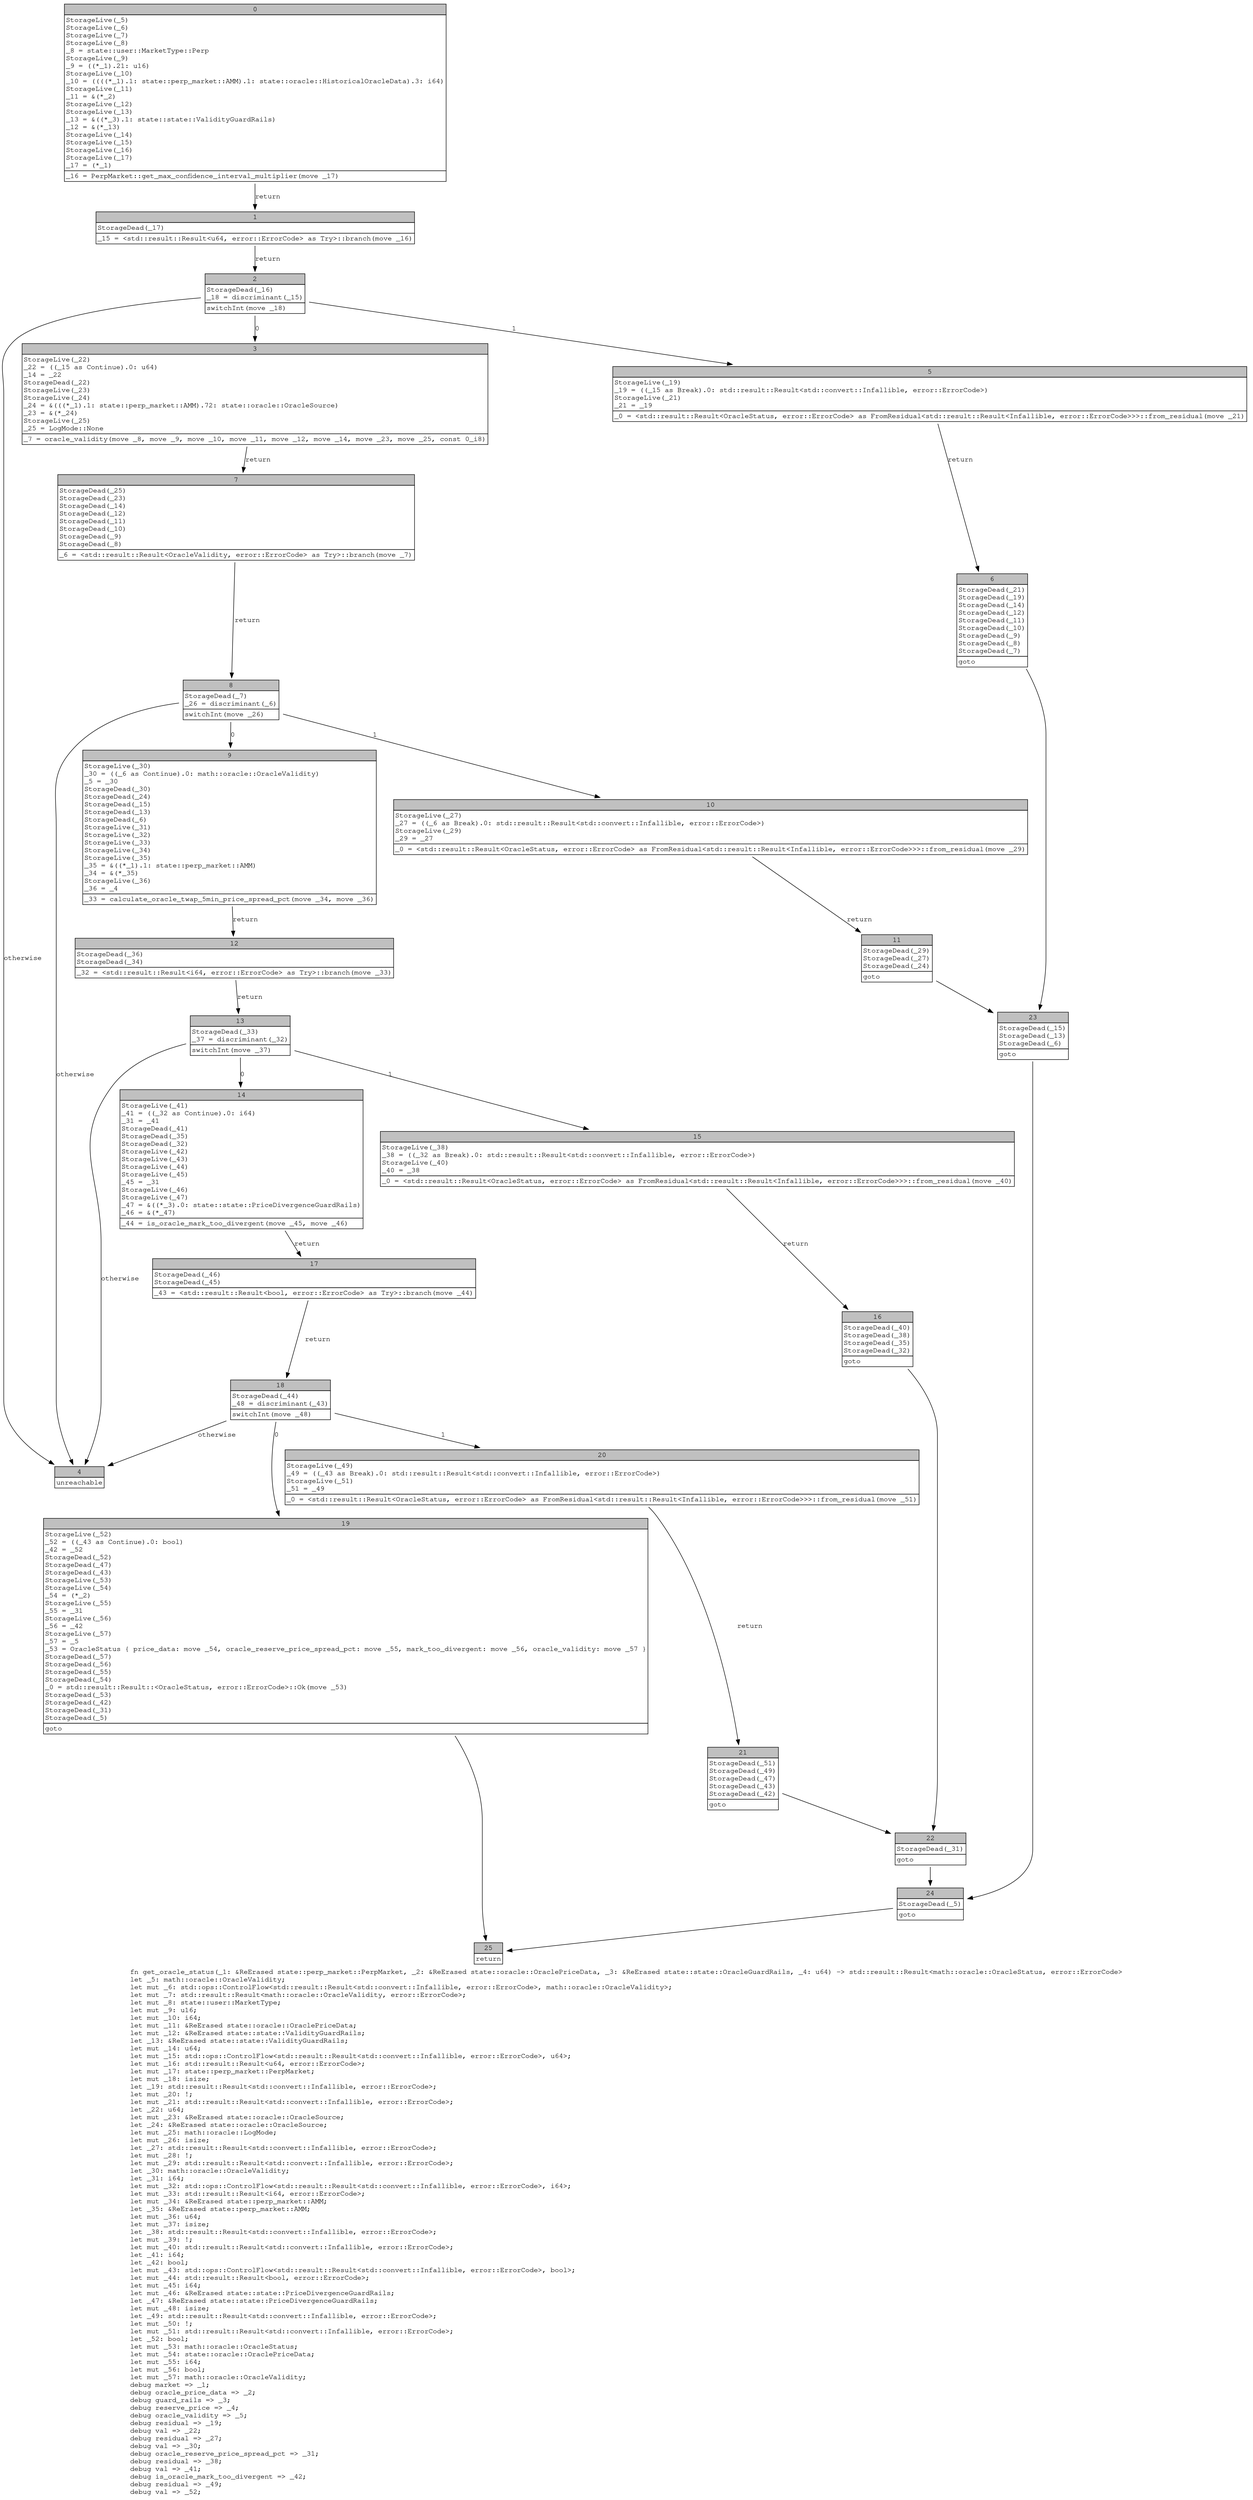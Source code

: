 digraph Mir_0_2520 {
    graph [fontname="Courier, monospace"];
    node [fontname="Courier, monospace"];
    edge [fontname="Courier, monospace"];
    label=<fn get_oracle_status(_1: &amp;ReErased state::perp_market::PerpMarket, _2: &amp;ReErased state::oracle::OraclePriceData, _3: &amp;ReErased state::state::OracleGuardRails, _4: u64) -&gt; std::result::Result&lt;math::oracle::OracleStatus, error::ErrorCode&gt;<br align="left"/>let _5: math::oracle::OracleValidity;<br align="left"/>let mut _6: std::ops::ControlFlow&lt;std::result::Result&lt;std::convert::Infallible, error::ErrorCode&gt;, math::oracle::OracleValidity&gt;;<br align="left"/>let mut _7: std::result::Result&lt;math::oracle::OracleValidity, error::ErrorCode&gt;;<br align="left"/>let mut _8: state::user::MarketType;<br align="left"/>let mut _9: u16;<br align="left"/>let mut _10: i64;<br align="left"/>let mut _11: &amp;ReErased state::oracle::OraclePriceData;<br align="left"/>let mut _12: &amp;ReErased state::state::ValidityGuardRails;<br align="left"/>let _13: &amp;ReErased state::state::ValidityGuardRails;<br align="left"/>let mut _14: u64;<br align="left"/>let mut _15: std::ops::ControlFlow&lt;std::result::Result&lt;std::convert::Infallible, error::ErrorCode&gt;, u64&gt;;<br align="left"/>let mut _16: std::result::Result&lt;u64, error::ErrorCode&gt;;<br align="left"/>let mut _17: state::perp_market::PerpMarket;<br align="left"/>let mut _18: isize;<br align="left"/>let _19: std::result::Result&lt;std::convert::Infallible, error::ErrorCode&gt;;<br align="left"/>let mut _20: !;<br align="left"/>let mut _21: std::result::Result&lt;std::convert::Infallible, error::ErrorCode&gt;;<br align="left"/>let _22: u64;<br align="left"/>let mut _23: &amp;ReErased state::oracle::OracleSource;<br align="left"/>let _24: &amp;ReErased state::oracle::OracleSource;<br align="left"/>let mut _25: math::oracle::LogMode;<br align="left"/>let mut _26: isize;<br align="left"/>let _27: std::result::Result&lt;std::convert::Infallible, error::ErrorCode&gt;;<br align="left"/>let mut _28: !;<br align="left"/>let mut _29: std::result::Result&lt;std::convert::Infallible, error::ErrorCode&gt;;<br align="left"/>let _30: math::oracle::OracleValidity;<br align="left"/>let _31: i64;<br align="left"/>let mut _32: std::ops::ControlFlow&lt;std::result::Result&lt;std::convert::Infallible, error::ErrorCode&gt;, i64&gt;;<br align="left"/>let mut _33: std::result::Result&lt;i64, error::ErrorCode&gt;;<br align="left"/>let mut _34: &amp;ReErased state::perp_market::AMM;<br align="left"/>let _35: &amp;ReErased state::perp_market::AMM;<br align="left"/>let mut _36: u64;<br align="left"/>let mut _37: isize;<br align="left"/>let _38: std::result::Result&lt;std::convert::Infallible, error::ErrorCode&gt;;<br align="left"/>let mut _39: !;<br align="left"/>let mut _40: std::result::Result&lt;std::convert::Infallible, error::ErrorCode&gt;;<br align="left"/>let _41: i64;<br align="left"/>let _42: bool;<br align="left"/>let mut _43: std::ops::ControlFlow&lt;std::result::Result&lt;std::convert::Infallible, error::ErrorCode&gt;, bool&gt;;<br align="left"/>let mut _44: std::result::Result&lt;bool, error::ErrorCode&gt;;<br align="left"/>let mut _45: i64;<br align="left"/>let mut _46: &amp;ReErased state::state::PriceDivergenceGuardRails;<br align="left"/>let _47: &amp;ReErased state::state::PriceDivergenceGuardRails;<br align="left"/>let mut _48: isize;<br align="left"/>let _49: std::result::Result&lt;std::convert::Infallible, error::ErrorCode&gt;;<br align="left"/>let mut _50: !;<br align="left"/>let mut _51: std::result::Result&lt;std::convert::Infallible, error::ErrorCode&gt;;<br align="left"/>let _52: bool;<br align="left"/>let mut _53: math::oracle::OracleStatus;<br align="left"/>let mut _54: state::oracle::OraclePriceData;<br align="left"/>let mut _55: i64;<br align="left"/>let mut _56: bool;<br align="left"/>let mut _57: math::oracle::OracleValidity;<br align="left"/>debug market =&gt; _1;<br align="left"/>debug oracle_price_data =&gt; _2;<br align="left"/>debug guard_rails =&gt; _3;<br align="left"/>debug reserve_price =&gt; _4;<br align="left"/>debug oracle_validity =&gt; _5;<br align="left"/>debug residual =&gt; _19;<br align="left"/>debug val =&gt; _22;<br align="left"/>debug residual =&gt; _27;<br align="left"/>debug val =&gt; _30;<br align="left"/>debug oracle_reserve_price_spread_pct =&gt; _31;<br align="left"/>debug residual =&gt; _38;<br align="left"/>debug val =&gt; _41;<br align="left"/>debug is_oracle_mark_too_divergent =&gt; _42;<br align="left"/>debug residual =&gt; _49;<br align="left"/>debug val =&gt; _52;<br align="left"/>>;
    bb0__0_2520 [shape="none", label=<<table border="0" cellborder="1" cellspacing="0"><tr><td bgcolor="gray" align="center" colspan="1">0</td></tr><tr><td align="left" balign="left">StorageLive(_5)<br/>StorageLive(_6)<br/>StorageLive(_7)<br/>StorageLive(_8)<br/>_8 = state::user::MarketType::Perp<br/>StorageLive(_9)<br/>_9 = ((*_1).21: u16)<br/>StorageLive(_10)<br/>_10 = ((((*_1).1: state::perp_market::AMM).1: state::oracle::HistoricalOracleData).3: i64)<br/>StorageLive(_11)<br/>_11 = &amp;(*_2)<br/>StorageLive(_12)<br/>StorageLive(_13)<br/>_13 = &amp;((*_3).1: state::state::ValidityGuardRails)<br/>_12 = &amp;(*_13)<br/>StorageLive(_14)<br/>StorageLive(_15)<br/>StorageLive(_16)<br/>StorageLive(_17)<br/>_17 = (*_1)<br/></td></tr><tr><td align="left">_16 = PerpMarket::get_max_confidence_interval_multiplier(move _17)</td></tr></table>>];
    bb1__0_2520 [shape="none", label=<<table border="0" cellborder="1" cellspacing="0"><tr><td bgcolor="gray" align="center" colspan="1">1</td></tr><tr><td align="left" balign="left">StorageDead(_17)<br/></td></tr><tr><td align="left">_15 = &lt;std::result::Result&lt;u64, error::ErrorCode&gt; as Try&gt;::branch(move _16)</td></tr></table>>];
    bb2__0_2520 [shape="none", label=<<table border="0" cellborder="1" cellspacing="0"><tr><td bgcolor="gray" align="center" colspan="1">2</td></tr><tr><td align="left" balign="left">StorageDead(_16)<br/>_18 = discriminant(_15)<br/></td></tr><tr><td align="left">switchInt(move _18)</td></tr></table>>];
    bb3__0_2520 [shape="none", label=<<table border="0" cellborder="1" cellspacing="0"><tr><td bgcolor="gray" align="center" colspan="1">3</td></tr><tr><td align="left" balign="left">StorageLive(_22)<br/>_22 = ((_15 as Continue).0: u64)<br/>_14 = _22<br/>StorageDead(_22)<br/>StorageLive(_23)<br/>StorageLive(_24)<br/>_24 = &amp;(((*_1).1: state::perp_market::AMM).72: state::oracle::OracleSource)<br/>_23 = &amp;(*_24)<br/>StorageLive(_25)<br/>_25 = LogMode::None<br/></td></tr><tr><td align="left">_7 = oracle_validity(move _8, move _9, move _10, move _11, move _12, move _14, move _23, move _25, const 0_i8)</td></tr></table>>];
    bb4__0_2520 [shape="none", label=<<table border="0" cellborder="1" cellspacing="0"><tr><td bgcolor="gray" align="center" colspan="1">4</td></tr><tr><td align="left">unreachable</td></tr></table>>];
    bb5__0_2520 [shape="none", label=<<table border="0" cellborder="1" cellspacing="0"><tr><td bgcolor="gray" align="center" colspan="1">5</td></tr><tr><td align="left" balign="left">StorageLive(_19)<br/>_19 = ((_15 as Break).0: std::result::Result&lt;std::convert::Infallible, error::ErrorCode&gt;)<br/>StorageLive(_21)<br/>_21 = _19<br/></td></tr><tr><td align="left">_0 = &lt;std::result::Result&lt;OracleStatus, error::ErrorCode&gt; as FromResidual&lt;std::result::Result&lt;Infallible, error::ErrorCode&gt;&gt;&gt;::from_residual(move _21)</td></tr></table>>];
    bb6__0_2520 [shape="none", label=<<table border="0" cellborder="1" cellspacing="0"><tr><td bgcolor="gray" align="center" colspan="1">6</td></tr><tr><td align="left" balign="left">StorageDead(_21)<br/>StorageDead(_19)<br/>StorageDead(_14)<br/>StorageDead(_12)<br/>StorageDead(_11)<br/>StorageDead(_10)<br/>StorageDead(_9)<br/>StorageDead(_8)<br/>StorageDead(_7)<br/></td></tr><tr><td align="left">goto</td></tr></table>>];
    bb7__0_2520 [shape="none", label=<<table border="0" cellborder="1" cellspacing="0"><tr><td bgcolor="gray" align="center" colspan="1">7</td></tr><tr><td align="left" balign="left">StorageDead(_25)<br/>StorageDead(_23)<br/>StorageDead(_14)<br/>StorageDead(_12)<br/>StorageDead(_11)<br/>StorageDead(_10)<br/>StorageDead(_9)<br/>StorageDead(_8)<br/></td></tr><tr><td align="left">_6 = &lt;std::result::Result&lt;OracleValidity, error::ErrorCode&gt; as Try&gt;::branch(move _7)</td></tr></table>>];
    bb8__0_2520 [shape="none", label=<<table border="0" cellborder="1" cellspacing="0"><tr><td bgcolor="gray" align="center" colspan="1">8</td></tr><tr><td align="left" balign="left">StorageDead(_7)<br/>_26 = discriminant(_6)<br/></td></tr><tr><td align="left">switchInt(move _26)</td></tr></table>>];
    bb9__0_2520 [shape="none", label=<<table border="0" cellborder="1" cellspacing="0"><tr><td bgcolor="gray" align="center" colspan="1">9</td></tr><tr><td align="left" balign="left">StorageLive(_30)<br/>_30 = ((_6 as Continue).0: math::oracle::OracleValidity)<br/>_5 = _30<br/>StorageDead(_30)<br/>StorageDead(_24)<br/>StorageDead(_15)<br/>StorageDead(_13)<br/>StorageDead(_6)<br/>StorageLive(_31)<br/>StorageLive(_32)<br/>StorageLive(_33)<br/>StorageLive(_34)<br/>StorageLive(_35)<br/>_35 = &amp;((*_1).1: state::perp_market::AMM)<br/>_34 = &amp;(*_35)<br/>StorageLive(_36)<br/>_36 = _4<br/></td></tr><tr><td align="left">_33 = calculate_oracle_twap_5min_price_spread_pct(move _34, move _36)</td></tr></table>>];
    bb10__0_2520 [shape="none", label=<<table border="0" cellborder="1" cellspacing="0"><tr><td bgcolor="gray" align="center" colspan="1">10</td></tr><tr><td align="left" balign="left">StorageLive(_27)<br/>_27 = ((_6 as Break).0: std::result::Result&lt;std::convert::Infallible, error::ErrorCode&gt;)<br/>StorageLive(_29)<br/>_29 = _27<br/></td></tr><tr><td align="left">_0 = &lt;std::result::Result&lt;OracleStatus, error::ErrorCode&gt; as FromResidual&lt;std::result::Result&lt;Infallible, error::ErrorCode&gt;&gt;&gt;::from_residual(move _29)</td></tr></table>>];
    bb11__0_2520 [shape="none", label=<<table border="0" cellborder="1" cellspacing="0"><tr><td bgcolor="gray" align="center" colspan="1">11</td></tr><tr><td align="left" balign="left">StorageDead(_29)<br/>StorageDead(_27)<br/>StorageDead(_24)<br/></td></tr><tr><td align="left">goto</td></tr></table>>];
    bb12__0_2520 [shape="none", label=<<table border="0" cellborder="1" cellspacing="0"><tr><td bgcolor="gray" align="center" colspan="1">12</td></tr><tr><td align="left" balign="left">StorageDead(_36)<br/>StorageDead(_34)<br/></td></tr><tr><td align="left">_32 = &lt;std::result::Result&lt;i64, error::ErrorCode&gt; as Try&gt;::branch(move _33)</td></tr></table>>];
    bb13__0_2520 [shape="none", label=<<table border="0" cellborder="1" cellspacing="0"><tr><td bgcolor="gray" align="center" colspan="1">13</td></tr><tr><td align="left" balign="left">StorageDead(_33)<br/>_37 = discriminant(_32)<br/></td></tr><tr><td align="left">switchInt(move _37)</td></tr></table>>];
    bb14__0_2520 [shape="none", label=<<table border="0" cellborder="1" cellspacing="0"><tr><td bgcolor="gray" align="center" colspan="1">14</td></tr><tr><td align="left" balign="left">StorageLive(_41)<br/>_41 = ((_32 as Continue).0: i64)<br/>_31 = _41<br/>StorageDead(_41)<br/>StorageDead(_35)<br/>StorageDead(_32)<br/>StorageLive(_42)<br/>StorageLive(_43)<br/>StorageLive(_44)<br/>StorageLive(_45)<br/>_45 = _31<br/>StorageLive(_46)<br/>StorageLive(_47)<br/>_47 = &amp;((*_3).0: state::state::PriceDivergenceGuardRails)<br/>_46 = &amp;(*_47)<br/></td></tr><tr><td align="left">_44 = is_oracle_mark_too_divergent(move _45, move _46)</td></tr></table>>];
    bb15__0_2520 [shape="none", label=<<table border="0" cellborder="1" cellspacing="0"><tr><td bgcolor="gray" align="center" colspan="1">15</td></tr><tr><td align="left" balign="left">StorageLive(_38)<br/>_38 = ((_32 as Break).0: std::result::Result&lt;std::convert::Infallible, error::ErrorCode&gt;)<br/>StorageLive(_40)<br/>_40 = _38<br/></td></tr><tr><td align="left">_0 = &lt;std::result::Result&lt;OracleStatus, error::ErrorCode&gt; as FromResidual&lt;std::result::Result&lt;Infallible, error::ErrorCode&gt;&gt;&gt;::from_residual(move _40)</td></tr></table>>];
    bb16__0_2520 [shape="none", label=<<table border="0" cellborder="1" cellspacing="0"><tr><td bgcolor="gray" align="center" colspan="1">16</td></tr><tr><td align="left" balign="left">StorageDead(_40)<br/>StorageDead(_38)<br/>StorageDead(_35)<br/>StorageDead(_32)<br/></td></tr><tr><td align="left">goto</td></tr></table>>];
    bb17__0_2520 [shape="none", label=<<table border="0" cellborder="1" cellspacing="0"><tr><td bgcolor="gray" align="center" colspan="1">17</td></tr><tr><td align="left" balign="left">StorageDead(_46)<br/>StorageDead(_45)<br/></td></tr><tr><td align="left">_43 = &lt;std::result::Result&lt;bool, error::ErrorCode&gt; as Try&gt;::branch(move _44)</td></tr></table>>];
    bb18__0_2520 [shape="none", label=<<table border="0" cellborder="1" cellspacing="0"><tr><td bgcolor="gray" align="center" colspan="1">18</td></tr><tr><td align="left" balign="left">StorageDead(_44)<br/>_48 = discriminant(_43)<br/></td></tr><tr><td align="left">switchInt(move _48)</td></tr></table>>];
    bb19__0_2520 [shape="none", label=<<table border="0" cellborder="1" cellspacing="0"><tr><td bgcolor="gray" align="center" colspan="1">19</td></tr><tr><td align="left" balign="left">StorageLive(_52)<br/>_52 = ((_43 as Continue).0: bool)<br/>_42 = _52<br/>StorageDead(_52)<br/>StorageDead(_47)<br/>StorageDead(_43)<br/>StorageLive(_53)<br/>StorageLive(_54)<br/>_54 = (*_2)<br/>StorageLive(_55)<br/>_55 = _31<br/>StorageLive(_56)<br/>_56 = _42<br/>StorageLive(_57)<br/>_57 = _5<br/>_53 = OracleStatus { price_data: move _54, oracle_reserve_price_spread_pct: move _55, mark_too_divergent: move _56, oracle_validity: move _57 }<br/>StorageDead(_57)<br/>StorageDead(_56)<br/>StorageDead(_55)<br/>StorageDead(_54)<br/>_0 = std::result::Result::&lt;OracleStatus, error::ErrorCode&gt;::Ok(move _53)<br/>StorageDead(_53)<br/>StorageDead(_42)<br/>StorageDead(_31)<br/>StorageDead(_5)<br/></td></tr><tr><td align="left">goto</td></tr></table>>];
    bb20__0_2520 [shape="none", label=<<table border="0" cellborder="1" cellspacing="0"><tr><td bgcolor="gray" align="center" colspan="1">20</td></tr><tr><td align="left" balign="left">StorageLive(_49)<br/>_49 = ((_43 as Break).0: std::result::Result&lt;std::convert::Infallible, error::ErrorCode&gt;)<br/>StorageLive(_51)<br/>_51 = _49<br/></td></tr><tr><td align="left">_0 = &lt;std::result::Result&lt;OracleStatus, error::ErrorCode&gt; as FromResidual&lt;std::result::Result&lt;Infallible, error::ErrorCode&gt;&gt;&gt;::from_residual(move _51)</td></tr></table>>];
    bb21__0_2520 [shape="none", label=<<table border="0" cellborder="1" cellspacing="0"><tr><td bgcolor="gray" align="center" colspan="1">21</td></tr><tr><td align="left" balign="left">StorageDead(_51)<br/>StorageDead(_49)<br/>StorageDead(_47)<br/>StorageDead(_43)<br/>StorageDead(_42)<br/></td></tr><tr><td align="left">goto</td></tr></table>>];
    bb22__0_2520 [shape="none", label=<<table border="0" cellborder="1" cellspacing="0"><tr><td bgcolor="gray" align="center" colspan="1">22</td></tr><tr><td align="left" balign="left">StorageDead(_31)<br/></td></tr><tr><td align="left">goto</td></tr></table>>];
    bb23__0_2520 [shape="none", label=<<table border="0" cellborder="1" cellspacing="0"><tr><td bgcolor="gray" align="center" colspan="1">23</td></tr><tr><td align="left" balign="left">StorageDead(_15)<br/>StorageDead(_13)<br/>StorageDead(_6)<br/></td></tr><tr><td align="left">goto</td></tr></table>>];
    bb24__0_2520 [shape="none", label=<<table border="0" cellborder="1" cellspacing="0"><tr><td bgcolor="gray" align="center" colspan="1">24</td></tr><tr><td align="left" balign="left">StorageDead(_5)<br/></td></tr><tr><td align="left">goto</td></tr></table>>];
    bb25__0_2520 [shape="none", label=<<table border="0" cellborder="1" cellspacing="0"><tr><td bgcolor="gray" align="center" colspan="1">25</td></tr><tr><td align="left">return</td></tr></table>>];
    bb0__0_2520 -> bb1__0_2520 [label="return"];
    bb1__0_2520 -> bb2__0_2520 [label="return"];
    bb2__0_2520 -> bb3__0_2520 [label="0"];
    bb2__0_2520 -> bb5__0_2520 [label="1"];
    bb2__0_2520 -> bb4__0_2520 [label="otherwise"];
    bb3__0_2520 -> bb7__0_2520 [label="return"];
    bb5__0_2520 -> bb6__0_2520 [label="return"];
    bb6__0_2520 -> bb23__0_2520 [label=""];
    bb7__0_2520 -> bb8__0_2520 [label="return"];
    bb8__0_2520 -> bb9__0_2520 [label="0"];
    bb8__0_2520 -> bb10__0_2520 [label="1"];
    bb8__0_2520 -> bb4__0_2520 [label="otherwise"];
    bb9__0_2520 -> bb12__0_2520 [label="return"];
    bb10__0_2520 -> bb11__0_2520 [label="return"];
    bb11__0_2520 -> bb23__0_2520 [label=""];
    bb12__0_2520 -> bb13__0_2520 [label="return"];
    bb13__0_2520 -> bb14__0_2520 [label="0"];
    bb13__0_2520 -> bb15__0_2520 [label="1"];
    bb13__0_2520 -> bb4__0_2520 [label="otherwise"];
    bb14__0_2520 -> bb17__0_2520 [label="return"];
    bb15__0_2520 -> bb16__0_2520 [label="return"];
    bb16__0_2520 -> bb22__0_2520 [label=""];
    bb17__0_2520 -> bb18__0_2520 [label="return"];
    bb18__0_2520 -> bb19__0_2520 [label="0"];
    bb18__0_2520 -> bb20__0_2520 [label="1"];
    bb18__0_2520 -> bb4__0_2520 [label="otherwise"];
    bb19__0_2520 -> bb25__0_2520 [label=""];
    bb20__0_2520 -> bb21__0_2520 [label="return"];
    bb21__0_2520 -> bb22__0_2520 [label=""];
    bb22__0_2520 -> bb24__0_2520 [label=""];
    bb23__0_2520 -> bb24__0_2520 [label=""];
    bb24__0_2520 -> bb25__0_2520 [label=""];
}
